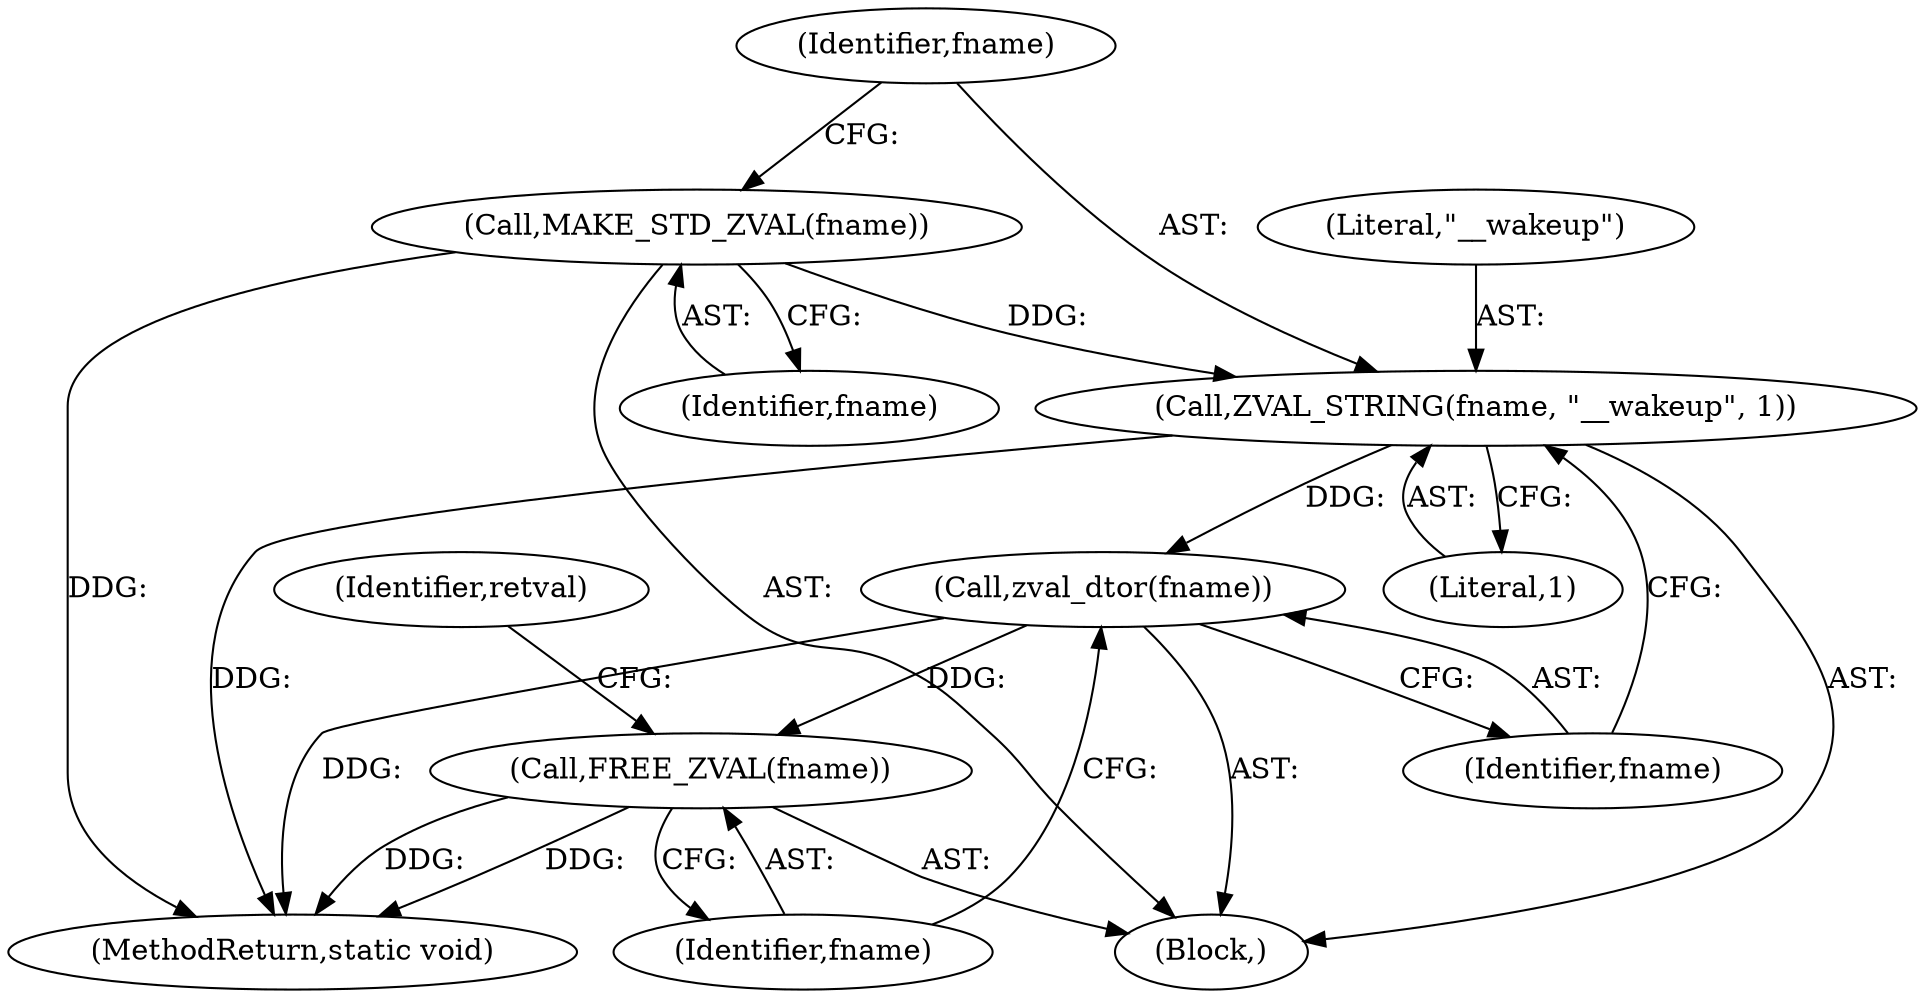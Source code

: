 digraph "0_php-src_a14fdb9746262549bbbb96abb87338bacd147e1b?w=1_0@pointer" {
"1000275" [label="(Call,MAKE_STD_ZVAL(fname))"];
"1000277" [label="(Call,ZVAL_STRING(fname, \"__wakeup\", 1))"];
"1000281" [label="(Call,zval_dtor(fname))"];
"1000283" [label="(Call,FREE_ZVAL(fname))"];
"1000276" [label="(Identifier,fname)"];
"1000283" [label="(Call,FREE_ZVAL(fname))"];
"1000286" [label="(Identifier,retval)"];
"1000269" [label="(Block,)"];
"1000282" [label="(Identifier,fname)"];
"1000280" [label="(Literal,1)"];
"1000586" [label="(MethodReturn,static void)"];
"1000278" [label="(Identifier,fname)"];
"1000281" [label="(Call,zval_dtor(fname))"];
"1000277" [label="(Call,ZVAL_STRING(fname, \"__wakeup\", 1))"];
"1000275" [label="(Call,MAKE_STD_ZVAL(fname))"];
"1000279" [label="(Literal,\"__wakeup\")"];
"1000284" [label="(Identifier,fname)"];
"1000275" -> "1000269"  [label="AST: "];
"1000275" -> "1000276"  [label="CFG: "];
"1000276" -> "1000275"  [label="AST: "];
"1000278" -> "1000275"  [label="CFG: "];
"1000275" -> "1000586"  [label="DDG: "];
"1000275" -> "1000277"  [label="DDG: "];
"1000277" -> "1000269"  [label="AST: "];
"1000277" -> "1000280"  [label="CFG: "];
"1000278" -> "1000277"  [label="AST: "];
"1000279" -> "1000277"  [label="AST: "];
"1000280" -> "1000277"  [label="AST: "];
"1000282" -> "1000277"  [label="CFG: "];
"1000277" -> "1000586"  [label="DDG: "];
"1000277" -> "1000281"  [label="DDG: "];
"1000281" -> "1000269"  [label="AST: "];
"1000281" -> "1000282"  [label="CFG: "];
"1000282" -> "1000281"  [label="AST: "];
"1000284" -> "1000281"  [label="CFG: "];
"1000281" -> "1000586"  [label="DDG: "];
"1000281" -> "1000283"  [label="DDG: "];
"1000283" -> "1000269"  [label="AST: "];
"1000283" -> "1000284"  [label="CFG: "];
"1000284" -> "1000283"  [label="AST: "];
"1000286" -> "1000283"  [label="CFG: "];
"1000283" -> "1000586"  [label="DDG: "];
"1000283" -> "1000586"  [label="DDG: "];
}
